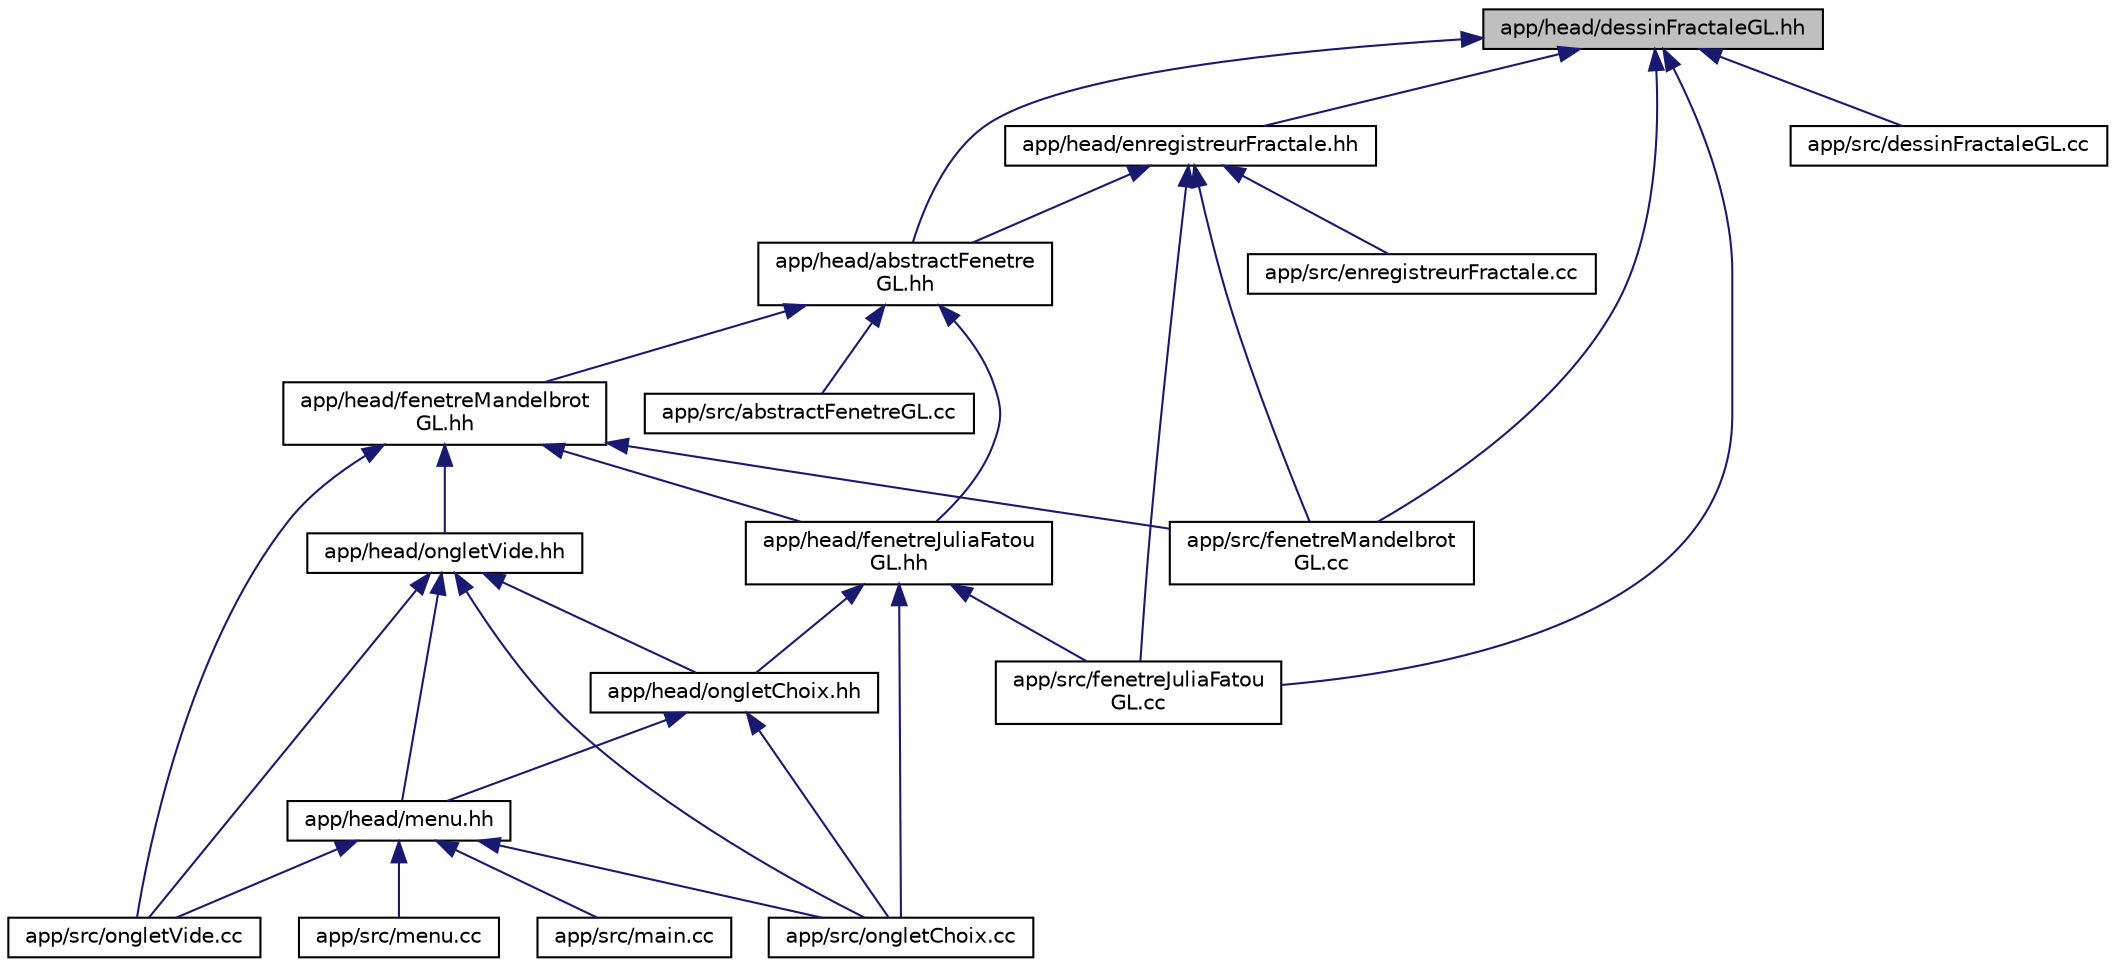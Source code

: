 digraph "app/head/dessinFractaleGL.hh"
{
  edge [fontname="Helvetica",fontsize="10",labelfontname="Helvetica",labelfontsize="10"];
  node [fontname="Helvetica",fontsize="10",shape=record];
  Node12 [label="app/head/dessinFractaleGL.hh",height=0.2,width=0.4,color="black", fillcolor="grey75", style="filled", fontcolor="black"];
  Node12 -> Node13 [dir="back",color="midnightblue",fontsize="10",style="solid",fontname="Helvetica"];
  Node13 [label="app/head/enregistreurFractale.hh",height=0.2,width=0.4,color="black", fillcolor="white", style="filled",URL="$enregistreurFractale_8hh.html",tooltip="contient la definition de la classe EnregistreurFractale "];
  Node13 -> Node14 [dir="back",color="midnightblue",fontsize="10",style="solid",fontname="Helvetica"];
  Node14 [label="app/head/abstractFenetre\lGL.hh",height=0.2,width=0.4,color="black", fillcolor="white", style="filled",URL="$abstractFenetreGL_8hh.html",tooltip="contient la defintion de la classe AbstractFenetreGL "];
  Node14 -> Node15 [dir="back",color="midnightblue",fontsize="10",style="solid",fontname="Helvetica"];
  Node15 [label="app/head/fenetreMandelbrot\lGL.hh",height=0.2,width=0.4,color="black", fillcolor="white", style="filled",URL="$fenetreMandelbrotGL_8hh.html",tooltip="contient la defintion de la classe FenetreMandelbrotGL "];
  Node15 -> Node16 [dir="back",color="midnightblue",fontsize="10",style="solid",fontname="Helvetica"];
  Node16 [label="app/head/fenetreJuliaFatou\lGL.hh",height=0.2,width=0.4,color="black", fillcolor="white", style="filled",URL="$fenetreJuliaFatouGL_8hh.html",tooltip="contient la definition de la classe FenetreJuliaFatouGL "];
  Node16 -> Node17 [dir="back",color="midnightblue",fontsize="10",style="solid",fontname="Helvetica"];
  Node17 [label="app/head/ongletChoix.hh",height=0.2,width=0.4,color="black", fillcolor="white", style="filled",URL="$ongletChoix_8hh.html",tooltip="contient les definitions des methodes et des fonctions concernant la classe OngletChoix ..."];
  Node17 -> Node18 [dir="back",color="midnightblue",fontsize="10",style="solid",fontname="Helvetica"];
  Node18 [label="app/head/menu.hh",height=0.2,width=0.4,color="black", fillcolor="white", style="filled",URL="$menu_8hh.html",tooltip="contient les definitions des methodes et des fonctions concernant la classe Menu "];
  Node18 -> Node19 [dir="back",color="midnightblue",fontsize="10",style="solid",fontname="Helvetica"];
  Node19 [label="app/src/main.cc",height=0.2,width=0.4,color="black", fillcolor="white", style="filled",URL="$main_8cc.html",tooltip="contient la fonction principale main "];
  Node18 -> Node20 [dir="back",color="midnightblue",fontsize="10",style="solid",fontname="Helvetica"];
  Node20 [label="app/src/menu.cc",height=0.2,width=0.4,color="black", fillcolor="white", style="filled",URL="$menu_8cc.html",tooltip="contient les methodes et les fonctions concernant la classe Menu "];
  Node18 -> Node21 [dir="back",color="midnightblue",fontsize="10",style="solid",fontname="Helvetica"];
  Node21 [label="app/src/ongletChoix.cc",height=0.2,width=0.4,color="black", fillcolor="white", style="filled",URL="$ongletChoix_8cc.html",tooltip="contient les methodes et les fonctions concernant la classe OngletChoix "];
  Node18 -> Node22 [dir="back",color="midnightblue",fontsize="10",style="solid",fontname="Helvetica"];
  Node22 [label="app/src/ongletVide.cc",height=0.2,width=0.4,color="black", fillcolor="white", style="filled",URL="$ongletVide_8cc.html",tooltip="contient les methodes et les fonctions concernant la classe OngletVide "];
  Node17 -> Node21 [dir="back",color="midnightblue",fontsize="10",style="solid",fontname="Helvetica"];
  Node16 -> Node23 [dir="back",color="midnightblue",fontsize="10",style="solid",fontname="Helvetica"];
  Node23 [label="app/src/fenetreJuliaFatou\lGL.cc",height=0.2,width=0.4,color="black", fillcolor="white", style="filled",URL="$fenetreJuliaFatouGL_8cc.html",tooltip="contient la definition des methodes de la classe FenetreJuliaFatou "];
  Node16 -> Node21 [dir="back",color="midnightblue",fontsize="10",style="solid",fontname="Helvetica"];
  Node15 -> Node24 [dir="back",color="midnightblue",fontsize="10",style="solid",fontname="Helvetica"];
  Node24 [label="app/head/ongletVide.hh",height=0.2,width=0.4,color="black", fillcolor="white", style="filled",URL="$ongletVide_8hh.html",tooltip="contient les definitions des methodes et des fonctions concernant la classe OngletVide ..."];
  Node24 -> Node18 [dir="back",color="midnightblue",fontsize="10",style="solid",fontname="Helvetica"];
  Node24 -> Node17 [dir="back",color="midnightblue",fontsize="10",style="solid",fontname="Helvetica"];
  Node24 -> Node21 [dir="back",color="midnightblue",fontsize="10",style="solid",fontname="Helvetica"];
  Node24 -> Node22 [dir="back",color="midnightblue",fontsize="10",style="solid",fontname="Helvetica"];
  Node15 -> Node25 [dir="back",color="midnightblue",fontsize="10",style="solid",fontname="Helvetica"];
  Node25 [label="app/src/fenetreMandelbrot\lGL.cc",height=0.2,width=0.4,color="black", fillcolor="white", style="filled",URL="$fenetreMandelbrotGL_8cc.html",tooltip="contient la defintion des methodes de FenetreMandelbrotGL "];
  Node15 -> Node22 [dir="back",color="midnightblue",fontsize="10",style="solid",fontname="Helvetica"];
  Node14 -> Node16 [dir="back",color="midnightblue",fontsize="10",style="solid",fontname="Helvetica"];
  Node14 -> Node26 [dir="back",color="midnightblue",fontsize="10",style="solid",fontname="Helvetica"];
  Node26 [label="app/src/abstractFenetreGL.cc",height=0.2,width=0.4,color="black", fillcolor="white", style="filled",URL="$abstractFenetreGL_8cc.html",tooltip="contient la methodes de la classe AbstractFenetreGL "];
  Node13 -> Node27 [dir="back",color="midnightblue",fontsize="10",style="solid",fontname="Helvetica"];
  Node27 [label="app/src/enregistreurFractale.cc",height=0.2,width=0.4,color="black", fillcolor="white", style="filled",URL="$enregistreurFractale_8cc.html",tooltip="contient la definition des methodes de EnregistreurFractale "];
  Node13 -> Node23 [dir="back",color="midnightblue",fontsize="10",style="solid",fontname="Helvetica"];
  Node13 -> Node25 [dir="back",color="midnightblue",fontsize="10",style="solid",fontname="Helvetica"];
  Node12 -> Node14 [dir="back",color="midnightblue",fontsize="10",style="solid",fontname="Helvetica"];
  Node12 -> Node28 [dir="back",color="midnightblue",fontsize="10",style="solid",fontname="Helvetica"];
  Node28 [label="app/src/dessinFractaleGL.cc",height=0.2,width=0.4,color="black", fillcolor="white", style="filled",URL="$dessinFractaleGL_8cc.html",tooltip="contient la definition des methodes de DessinFractaleGL "];
  Node12 -> Node23 [dir="back",color="midnightblue",fontsize="10",style="solid",fontname="Helvetica"];
  Node12 -> Node25 [dir="back",color="midnightblue",fontsize="10",style="solid",fontname="Helvetica"];
}
